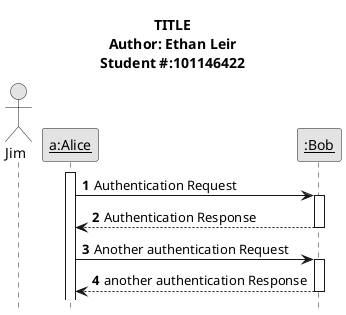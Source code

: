 @startuml FILENAME

title TITLE\nAuthor: Ethan Leir\nStudent #:101146422

autonumber

hide footbox
skinparam monochrome true

actor Jim as Jim
participant "<u>a:Alice" as Alice
participant "<u>:Bob" as Bob

activate Alice
Alice -> Bob: Authentication Request
activate Bob
Bob --> Alice: Authentication Response
deactivate Bob

Alice -> Bob: Another authentication Request
activate Bob
Alice <-- Bob: another authentication Response
deactivate Bob
@enduml